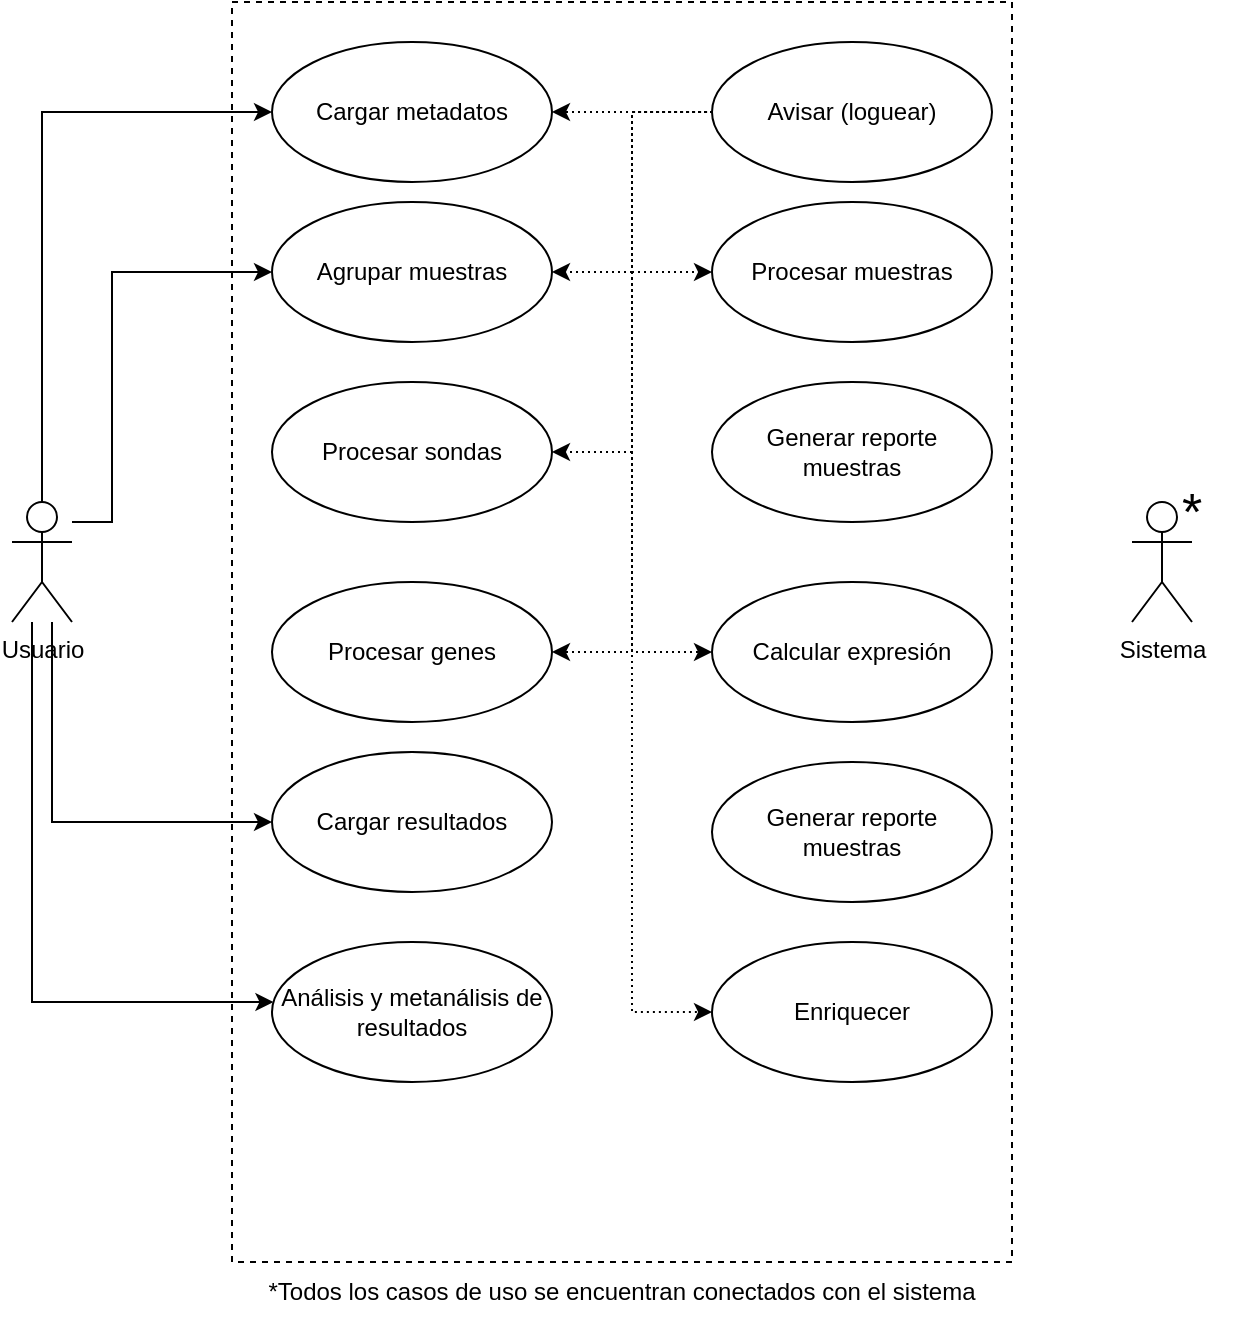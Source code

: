 <mxfile version="21.6.2" type="google">
  <diagram name="Página-1" id="R95nYsYYiMNeMXYoWrTs">
    <mxGraphModel grid="1" page="1" gridSize="10" guides="1" tooltips="1" connect="1" arrows="1" fold="1" pageScale="1" pageWidth="827" pageHeight="1169" math="0" shadow="0">
      <root>
        <mxCell id="0" />
        <mxCell id="1" parent="0" />
        <mxCell id="i8mLh2G2zFsKXM1E0jvs-5" value="" style="text;strokeColor=default;fillColor=none;align=left;verticalAlign=middle;spacingTop=-1;spacingLeft=4;spacingRight=4;rotatable=0;labelPosition=right;points=[];portConstraint=eastwest;strokeWidth=1;dashed=1;" vertex="1" parent="1">
          <mxGeometry x="200" y="60" width="390" height="630" as="geometry" />
        </mxCell>
        <mxCell id="x9bf6XarC4QM_HWPGeAx-5" style="edgeStyle=orthogonalEdgeStyle;rounded=0;orthogonalLoop=1;jettySize=auto;html=1;" edge="1" parent="1" source="i8mLh2G2zFsKXM1E0jvs-1" target="i8mLh2G2zFsKXM1E0jvs-2">
          <mxGeometry relative="1" as="geometry">
            <Array as="points">
              <mxPoint x="140" y="320" />
              <mxPoint x="140" y="195" />
            </Array>
          </mxGeometry>
        </mxCell>
        <mxCell id="x9bf6XarC4QM_HWPGeAx-36" style="edgeStyle=orthogonalEdgeStyle;rounded=0;orthogonalLoop=1;jettySize=auto;html=1;" edge="1" parent="1" source="i8mLh2G2zFsKXM1E0jvs-1" target="x9bf6XarC4QM_HWPGeAx-35">
          <mxGeometry relative="1" as="geometry">
            <Array as="points">
              <mxPoint x="100" y="560" />
            </Array>
          </mxGeometry>
        </mxCell>
        <mxCell id="bmOkcMAG9esMsUVubFV3-4" style="edgeStyle=orthogonalEdgeStyle;rounded=0;orthogonalLoop=1;jettySize=auto;html=1;" edge="1" parent="1" source="i8mLh2G2zFsKXM1E0jvs-1" target="bmOkcMAG9esMsUVubFV3-3">
          <mxGeometry relative="1" as="geometry">
            <Array as="points">
              <mxPoint x="105" y="115" />
            </Array>
          </mxGeometry>
        </mxCell>
        <mxCell id="bmOkcMAG9esMsUVubFV3-8" style="edgeStyle=orthogonalEdgeStyle;rounded=0;orthogonalLoop=1;jettySize=auto;html=1;" edge="1" parent="1" source="i8mLh2G2zFsKXM1E0jvs-1" target="bmOkcMAG9esMsUVubFV3-5">
          <mxGeometry relative="1" as="geometry">
            <Array as="points">
              <mxPoint x="110" y="470" />
            </Array>
          </mxGeometry>
        </mxCell>
        <mxCell id="i8mLh2G2zFsKXM1E0jvs-1" value="Usuario" style="shape=umlActor;verticalLabelPosition=bottom;verticalAlign=top;html=1;" vertex="1" parent="1">
          <mxGeometry x="90" y="310" width="30" height="60" as="geometry" />
        </mxCell>
        <mxCell id="i8mLh2G2zFsKXM1E0jvs-2" value="Agrupar muestras" style="ellipse;whiteSpace=wrap;html=1;" vertex="1" parent="1">
          <mxGeometry x="220" y="160" width="140" height="70" as="geometry" />
        </mxCell>
        <mxCell id="i8mLh2G2zFsKXM1E0jvs-3" value="Procesar muestras" style="ellipse;whiteSpace=wrap;html=1;" vertex="1" parent="1">
          <mxGeometry x="440" y="160" width="140" height="70" as="geometry" />
        </mxCell>
        <mxCell id="i8mLh2G2zFsKXM1E0jvs-6" value="Sistema" style="shape=umlActor;verticalLabelPosition=bottom;verticalAlign=top;html=1;" vertex="1" parent="1">
          <mxGeometry x="650" y="310" width="30" height="60" as="geometry" />
        </mxCell>
        <mxCell id="nFpcpEc9JABC4BX-4DVB-2" value="Enriquecer" style="ellipse;whiteSpace=wrap;html=1;" vertex="1" parent="1">
          <mxGeometry x="440" y="530" width="140" height="70" as="geometry" />
        </mxCell>
        <mxCell id="nFpcpEc9JABC4BX-4DVB-21" style="edgeStyle=orthogonalEdgeStyle;rounded=0;orthogonalLoop=1;jettySize=auto;html=1;entryX=1;entryY=0.5;entryDx=0;entryDy=0;dashed=1;dashPattern=1 2;" edge="1" parent="1" source="nFpcpEc9JABC4BX-4DVB-15" target="i8mLh2G2zFsKXM1E0jvs-2">
          <mxGeometry relative="1" as="geometry" />
        </mxCell>
        <mxCell id="x9bf6XarC4QM_HWPGeAx-23" style="edgeStyle=orthogonalEdgeStyle;rounded=0;orthogonalLoop=1;jettySize=auto;html=1;dashed=1;dashPattern=1 2;" edge="1" parent="1" source="nFpcpEc9JABC4BX-4DVB-15" target="i8mLh2G2zFsKXM1E0jvs-3">
          <mxGeometry relative="1" as="geometry">
            <Array as="points">
              <mxPoint x="400" y="115" />
              <mxPoint x="400" y="195" />
            </Array>
          </mxGeometry>
        </mxCell>
        <mxCell id="x9bf6XarC4QM_HWPGeAx-27" style="edgeStyle=orthogonalEdgeStyle;rounded=0;orthogonalLoop=1;jettySize=auto;html=1;dashed=1;dashPattern=1 2;entryX=0;entryY=0.5;entryDx=0;entryDy=0;entryPerimeter=0;" edge="1" parent="1" source="nFpcpEc9JABC4BX-4DVB-15" target="x9bf6XarC4QM_HWPGeAx-26">
          <mxGeometry relative="1" as="geometry">
            <Array as="points">
              <mxPoint x="400" y="115" />
              <mxPoint x="400" y="385" />
            </Array>
          </mxGeometry>
        </mxCell>
        <mxCell id="x9bf6XarC4QM_HWPGeAx-28" style="edgeStyle=orthogonalEdgeStyle;rounded=0;orthogonalLoop=1;jettySize=auto;html=1;dashed=1;dashPattern=1 2;" edge="1" parent="1" source="nFpcpEc9JABC4BX-4DVB-15" target="nFpcpEc9JABC4BX-4DVB-18">
          <mxGeometry relative="1" as="geometry">
            <Array as="points">
              <mxPoint x="400" y="115" />
              <mxPoint x="400" y="285" />
            </Array>
          </mxGeometry>
        </mxCell>
        <mxCell id="x9bf6XarC4QM_HWPGeAx-29" style="edgeStyle=orthogonalEdgeStyle;rounded=0;orthogonalLoop=1;jettySize=auto;html=1;dashed=1;dashPattern=1 2;" edge="1" parent="1" target="nFpcpEc9JABC4BX-4DVB-2">
          <mxGeometry relative="1" as="geometry">
            <Array as="points">
              <mxPoint x="400" y="115" />
              <mxPoint x="400" y="565" />
            </Array>
            <mxPoint x="452.554" y="115" as="sourcePoint" />
            <mxPoint x="360" y="585" as="targetPoint" />
          </mxGeometry>
        </mxCell>
        <mxCell id="bmOkcMAG9esMsUVubFV3-6" style="edgeStyle=orthogonalEdgeStyle;rounded=0;orthogonalLoop=1;jettySize=auto;html=1;dashed=1;dashPattern=1 2;" edge="1" parent="1" source="nFpcpEc9JABC4BX-4DVB-15" target="bmOkcMAG9esMsUVubFV3-3">
          <mxGeometry relative="1" as="geometry" />
        </mxCell>
        <mxCell id="WB3HQvkpxGE8hbq78Kw1-3" style="edgeStyle=orthogonalEdgeStyle;rounded=0;orthogonalLoop=1;jettySize=auto;html=1;dashed=1;dashPattern=1 2;" edge="1" parent="1" source="nFpcpEc9JABC4BX-4DVB-15" target="x9bf6XarC4QM_HWPGeAx-12">
          <mxGeometry relative="1" as="geometry">
            <Array as="points">
              <mxPoint x="400" y="115" />
              <mxPoint x="400" y="385" />
            </Array>
          </mxGeometry>
        </mxCell>
        <mxCell id="nFpcpEc9JABC4BX-4DVB-15" value="Avisar (loguear)" style="ellipse;whiteSpace=wrap;html=1;" vertex="1" parent="1">
          <mxGeometry x="440" y="80" width="140" height="70" as="geometry" />
        </mxCell>
        <mxCell id="nFpcpEc9JABC4BX-4DVB-18" value="Procesar sondas" style="ellipse;whiteSpace=wrap;html=1;" vertex="1" parent="1">
          <mxGeometry x="220" y="250" width="140" height="70" as="geometry" />
        </mxCell>
        <mxCell id="x9bf6XarC4QM_HWPGeAx-11" value="Generar reporte muestras" style="ellipse;whiteSpace=wrap;html=1;" vertex="1" parent="1">
          <mxGeometry x="440" y="250" width="140" height="70" as="geometry" />
        </mxCell>
        <mxCell id="x9bf6XarC4QM_HWPGeAx-12" value="Procesar genes" style="ellipse;whiteSpace=wrap;html=1;" vertex="1" parent="1">
          <mxGeometry x="220" y="350" width="140" height="70" as="geometry" />
        </mxCell>
        <mxCell id="x9bf6XarC4QM_HWPGeAx-26" value="Calcular expresión" style="ellipse;whiteSpace=wrap;html=1;" vertex="1" parent="1">
          <mxGeometry x="440" y="350" width="140" height="70" as="geometry" />
        </mxCell>
        <mxCell id="x9bf6XarC4QM_HWPGeAx-32" value="*Todos los casos de uso se encuentran conectados con el sistema" style="text;html=1;strokeColor=none;fillColor=none;align=center;verticalAlign=middle;whiteSpace=wrap;rounded=0;" vertex="1" parent="1">
          <mxGeometry x="200" y="690" width="390" height="30" as="geometry" />
        </mxCell>
        <mxCell id="bmOkcMAG9esMsUVubFV3-2" value="*" style="text;html=1;strokeColor=none;fillColor=none;align=center;verticalAlign=middle;whiteSpace=wrap;rounded=0;fontSize=26;" vertex="1" parent="1">
          <mxGeometry x="650" y="300" width="60" height="30" as="geometry" />
        </mxCell>
        <mxCell id="bmOkcMAG9esMsUVubFV3-3" value="Cargar metadatos" style="ellipse;whiteSpace=wrap;html=1;" vertex="1" parent="1">
          <mxGeometry x="220" y="80" width="140" height="70" as="geometry" />
        </mxCell>
        <mxCell id="bmOkcMAG9esMsUVubFV3-5" value="Cargar resultados" style="ellipse;whiteSpace=wrap;html=1;" vertex="1" parent="1">
          <mxGeometry x="220" y="435" width="140" height="70" as="geometry" />
        </mxCell>
        <mxCell id="WB3HQvkpxGE8hbq78Kw1-1" value="Generar reporte muestras" style="ellipse;whiteSpace=wrap;html=1;" vertex="1" parent="1">
          <mxGeometry x="440" y="440" width="140" height="70" as="geometry" />
        </mxCell>
        <mxCell id="x9bf6XarC4QM_HWPGeAx-35" value="Análisis y metanálisis de resultados" style="ellipse;whiteSpace=wrap;html=1;" vertex="1" parent="1">
          <mxGeometry x="220" y="530" width="140" height="70" as="geometry" />
        </mxCell>
      </root>
    </mxGraphModel>
  </diagram>
</mxfile>
